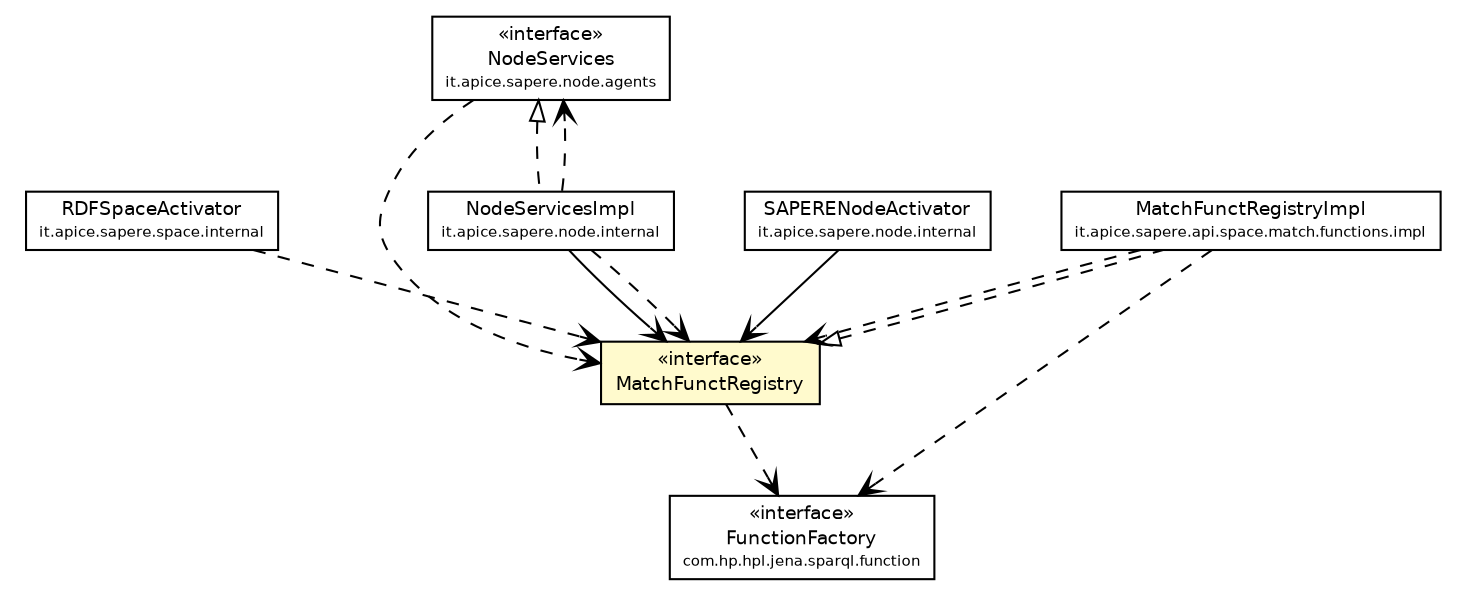 #!/usr/local/bin/dot
#
# Class diagram 
# Generated by UmlGraph version 4.4 (http://www.spinellis.gr/sw/umlgraph)
#

digraph G {
	edge [fontname="Helvetica",fontsize=10,labelfontname="Helvetica",labelfontsize=10];
	node [fontname="Helvetica",fontsize=10,shape=plaintext];
	// it.apice.sapere.api.space.match.functions.impl.MatchFunctRegistryImpl
	c52728 [label=<<table border="0" cellborder="1" cellspacing="0" cellpadding="2" port="p" href="./impl/MatchFunctRegistryImpl.html">
		<tr><td><table border="0" cellspacing="0" cellpadding="1">
			<tr><td> MatchFunctRegistryImpl </td></tr>
			<tr><td><font point-size="7.0"> it.apice.sapere.api.space.match.functions.impl </font></td></tr>
		</table></td></tr>
		</table>>, fontname="Helvetica", fontcolor="black", fontsize=9.0];
	// it.apice.sapere.api.space.match.functions.MatchFunctRegistry
	c52729 [label=<<table border="0" cellborder="1" cellspacing="0" cellpadding="2" port="p" bgcolor="lemonChiffon" href="./MatchFunctRegistry.html">
		<tr><td><table border="0" cellspacing="0" cellpadding="1">
			<tr><td> &laquo;interface&raquo; </td></tr>
			<tr><td> MatchFunctRegistry </td></tr>
		</table></td></tr>
		</table>>, fontname="Helvetica", fontcolor="black", fontsize=9.0];
	// it.apice.sapere.space.internal.RDFSpaceActivator
	c52737 [label=<<table border="0" cellborder="1" cellspacing="0" cellpadding="2" port="p" href="../../../../space/internal/RDFSpaceActivator.html">
		<tr><td><table border="0" cellspacing="0" cellpadding="1">
			<tr><td> RDFSpaceActivator </td></tr>
			<tr><td><font point-size="7.0"> it.apice.sapere.space.internal </font></td></tr>
		</table></td></tr>
		</table>>, fontname="Helvetica", fontcolor="black", fontsize=9.0];
	// it.apice.sapere.node.agents.NodeServices
	c52755 [label=<<table border="0" cellborder="1" cellspacing="0" cellpadding="2" port="p" href="../../../../node/agents/NodeServices.html">
		<tr><td><table border="0" cellspacing="0" cellpadding="1">
			<tr><td> &laquo;interface&raquo; </td></tr>
			<tr><td> NodeServices </td></tr>
			<tr><td><font point-size="7.0"> it.apice.sapere.node.agents </font></td></tr>
		</table></td></tr>
		</table>>, fontname="Helvetica", fontcolor="black", fontsize=9.0];
	// it.apice.sapere.node.internal.SAPERENodeActivator
	c52764 [label=<<table border="0" cellborder="1" cellspacing="0" cellpadding="2" port="p" href="../../../../node/internal/SAPERENodeActivator.html">
		<tr><td><table border="0" cellspacing="0" cellpadding="1">
			<tr><td> SAPERENodeActivator </td></tr>
			<tr><td><font point-size="7.0"> it.apice.sapere.node.internal </font></td></tr>
		</table></td></tr>
		</table>>, fontname="Helvetica", fontcolor="black", fontsize=9.0];
	// it.apice.sapere.node.internal.NodeServicesImpl
	c52765 [label=<<table border="0" cellborder="1" cellspacing="0" cellpadding="2" port="p" href="../../../../node/internal/NodeServicesImpl.html">
		<tr><td><table border="0" cellspacing="0" cellpadding="1">
			<tr><td> NodeServicesImpl </td></tr>
			<tr><td><font point-size="7.0"> it.apice.sapere.node.internal </font></td></tr>
		</table></td></tr>
		</table>>, fontname="Helvetica", fontcolor="black", fontsize=9.0];
	//it.apice.sapere.api.space.match.functions.impl.MatchFunctRegistryImpl implements it.apice.sapere.api.space.match.functions.MatchFunctRegistry
	c52729:p -> c52728:p [dir=back,arrowtail=empty,style=dashed];
	//it.apice.sapere.node.internal.NodeServicesImpl implements it.apice.sapere.node.agents.NodeServices
	c52755:p -> c52765:p [dir=back,arrowtail=empty,style=dashed];
	// it.apice.sapere.node.internal.SAPERENodeActivator NAVASSOC it.apice.sapere.api.space.match.functions.MatchFunctRegistry
	c52764:p -> c52729:p [taillabel="", label="", headlabel="", fontname="Helvetica", fontcolor="black", fontsize=10.0, color="black", arrowhead=open];
	// it.apice.sapere.node.internal.NodeServicesImpl NAVASSOC it.apice.sapere.api.space.match.functions.MatchFunctRegistry
	c52765:p -> c52729:p [taillabel="", label="", headlabel="", fontname="Helvetica", fontcolor="black", fontsize=10.0, color="black", arrowhead=open];
	// it.apice.sapere.api.space.match.functions.impl.MatchFunctRegistryImpl DEPEND com.hp.hpl.jena.sparql.function.FunctionFactory
	c52728:p -> c52794:p [taillabel="", label="", headlabel="", fontname="Helvetica", fontcolor="black", fontsize=10.0, color="black", arrowhead=open, style=dashed];
	// it.apice.sapere.api.space.match.functions.impl.MatchFunctRegistryImpl DEPEND it.apice.sapere.api.space.match.functions.MatchFunctRegistry
	c52728:p -> c52729:p [taillabel="", label="", headlabel="", fontname="Helvetica", fontcolor="black", fontsize=10.0, color="black", arrowhead=open, style=dashed];
	// it.apice.sapere.api.space.match.functions.MatchFunctRegistry DEPEND com.hp.hpl.jena.sparql.function.FunctionFactory
	c52729:p -> c52794:p [taillabel="", label="", headlabel="", fontname="Helvetica", fontcolor="black", fontsize=10.0, color="black", arrowhead=open, style=dashed];
	// it.apice.sapere.space.internal.RDFSpaceActivator DEPEND it.apice.sapere.api.space.match.functions.MatchFunctRegistry
	c52737:p -> c52729:p [taillabel="", label="", headlabel="", fontname="Helvetica", fontcolor="black", fontsize=10.0, color="black", arrowhead=open, style=dashed];
	// it.apice.sapere.node.agents.NodeServices DEPEND it.apice.sapere.api.space.match.functions.MatchFunctRegistry
	c52755:p -> c52729:p [taillabel="", label="", headlabel="", fontname="Helvetica", fontcolor="black", fontsize=10.0, color="black", arrowhead=open, style=dashed];
	// it.apice.sapere.node.internal.NodeServicesImpl DEPEND it.apice.sapere.node.agents.NodeServices
	c52765:p -> c52755:p [taillabel="", label="", headlabel="", fontname="Helvetica", fontcolor="black", fontsize=10.0, color="black", arrowhead=open, style=dashed];
	// it.apice.sapere.node.internal.NodeServicesImpl DEPEND it.apice.sapere.api.space.match.functions.MatchFunctRegistry
	c52765:p -> c52729:p [taillabel="", label="", headlabel="", fontname="Helvetica", fontcolor="black", fontsize=10.0, color="black", arrowhead=open, style=dashed];
	// com.hp.hpl.jena.sparql.function.FunctionFactory
	c52794 [label=<<table border="0" cellborder="1" cellspacing="0" cellpadding="2" port="p" href="http://java.sun.com/j2se/1.4.2/docs/api/com/hp/hpl/jena/sparql/function/FunctionFactory.html">
		<tr><td><table border="0" cellspacing="0" cellpadding="1">
			<tr><td> &laquo;interface&raquo; </td></tr>
			<tr><td> FunctionFactory </td></tr>
			<tr><td><font point-size="7.0"> com.hp.hpl.jena.sparql.function </font></td></tr>
		</table></td></tr>
		</table>>, fontname="Helvetica", fontcolor="black", fontsize=9.0];
}

